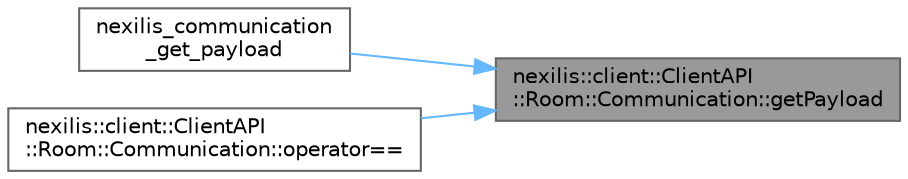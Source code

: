 digraph "nexilis::client::ClientAPI::Room::Communication::getPayload"
{
 // LATEX_PDF_SIZE
  bgcolor="transparent";
  edge [fontname=Helvetica,fontsize=10,labelfontname=Helvetica,labelfontsize=10];
  node [fontname=Helvetica,fontsize=10,shape=box,height=0.2,width=0.4];
  rankdir="RL";
  Node1 [id="Node000001",label="nexilis::client::ClientAPI\l::Room::Communication::getPayload",height=0.2,width=0.4,color="gray40", fillcolor="grey60", style="filled", fontcolor="black",tooltip="Get the payload data as a string."];
  Node1 -> Node2 [id="edge1_Node000001_Node000002",dir="back",color="steelblue1",style="solid",tooltip=" "];
  Node2 [id="Node000002",label="nexilis_communication\l_get_payload",height=0.2,width=0.4,color="grey40", fillcolor="white", style="filled",URL="$d0/d6e/client__api__c_8cc.html#ab1b5b084bd1907351f7a666c4f4cc3a1",tooltip=" "];
  Node1 -> Node3 [id="edge2_Node000001_Node000003",dir="back",color="steelblue1",style="solid",tooltip=" "];
  Node3 [id="Node000003",label="nexilis::client::ClientAPI\l::Room::Communication::operator==",height=0.2,width=0.4,color="grey40", fillcolor="white", style="filled",URL="$d4/d4e/classnexilis_1_1client_1_1ClientAPI_1_1Room_1_1Communication.html#a86e7350d8b8f314e6f5d141cb9f92f5e",tooltip="Comparison operator overload."];
}
